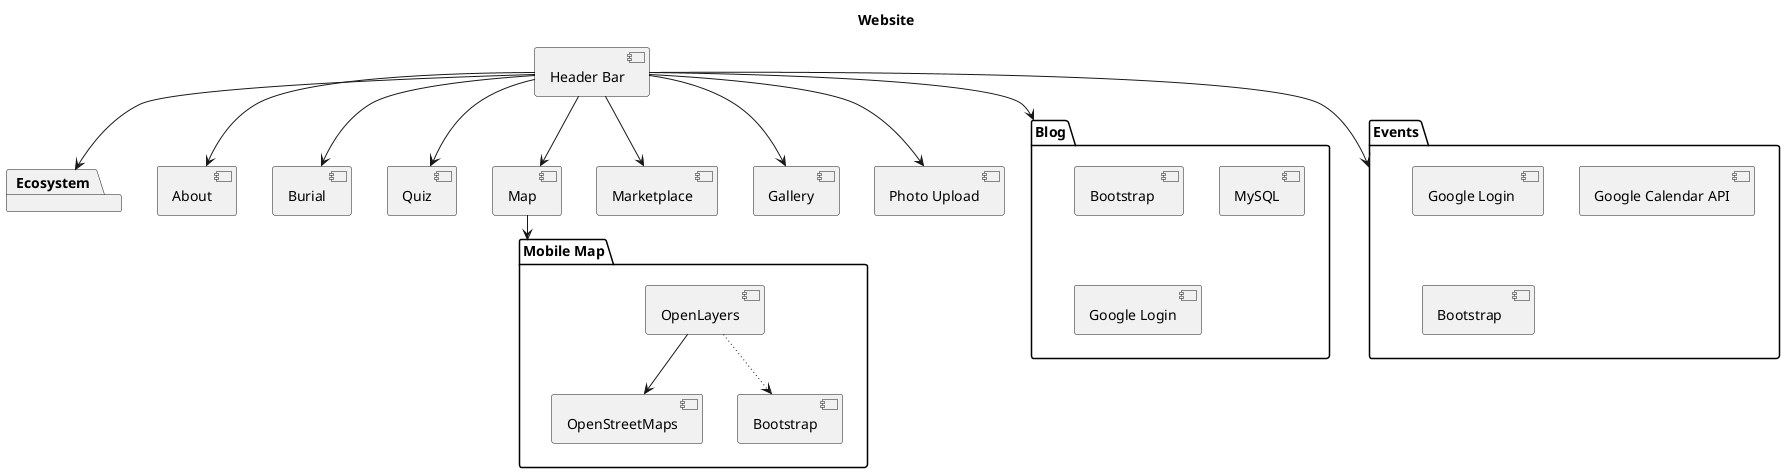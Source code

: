 @startuml

title Website

package "Mobile Map" {
  [OpenLayers]
  [OpenStreetMaps]
  [Bootstrap]
}

[About]

package "Ecosystem" {
}

[Burial]

[Quiz]

[Header Bar]

[Map]

[Marketplace]

[Gallery]

[Photo Upload]

package "Blog" {
  [Bootstrap ]
  [MySQL]
  [Google Login]
}


package "Events" {
  [Google Login ]
  [Google Calendar API]
  [Bootstrap  ]
}

[OpenLayers] --> [OpenStreetMaps]
[OpenLayers] -[dotted]-> [Bootstrap]
[Header Bar] --> [About]
[Map] --> [Mobile Map]
[Header Bar] --> [Map]
[Header Bar] --> [Burial]
[Header Bar] --> [Quiz]
[Header Bar] --> [Ecosystem]
[Header Bar] --> [Blog]
[Header Bar] --> [Events]
[Header Bar] --> [Marketplace]
[Header Bar] --> [Gallery]
[Header Bar] --> [Photo Upload]

@enduml
